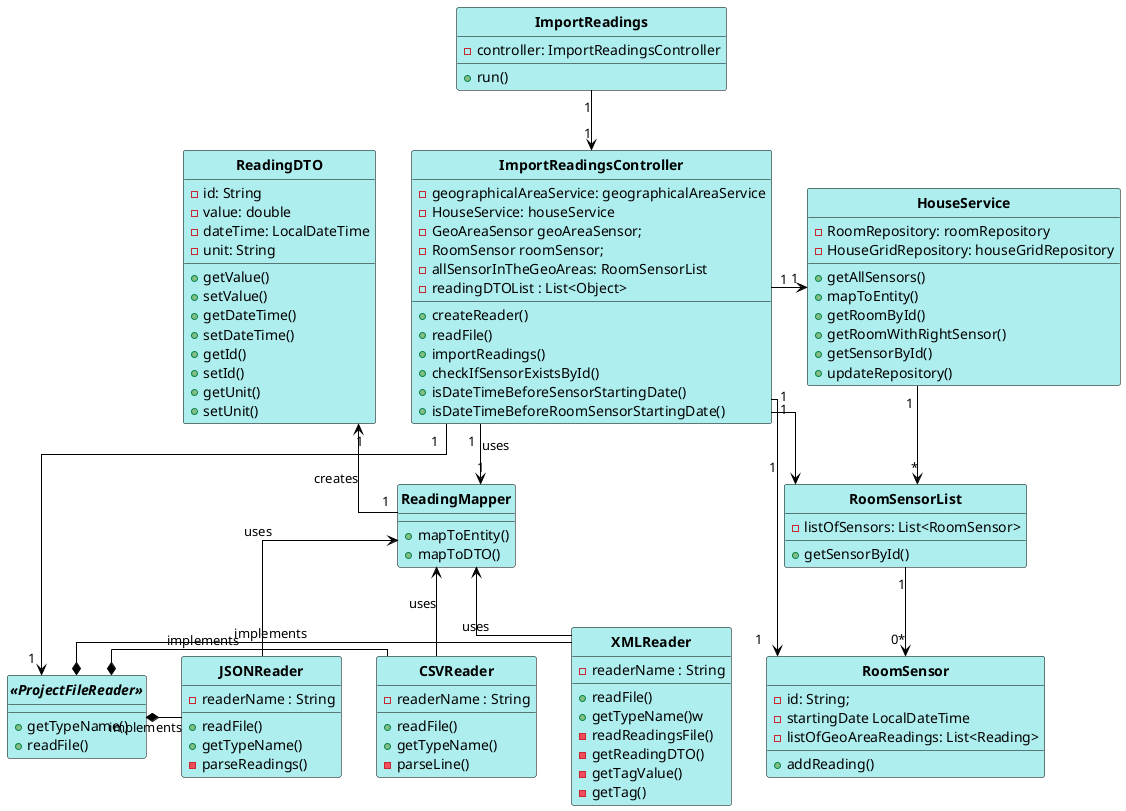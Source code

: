 @startuml
skinparam linetype ortho

skinparam class {
	BackgroundColor PaleTurquoise
	ArrowColor Black
	BorderColor Black
	FontStyle Bold
}

hide circle

ImportReadings "1" --> "1" ImportReadingsController
ImportReadingsController "1" -right-> "1" HouseService
ImportReadingsController "1" --> "1" ReadingMapper :uses
ImportReadingsController "1" -> "1" RoomSensorList
ImportReadingsController "1" -> "1" RoomSensor
ImportReadingsController "1" -> "1" "<<ProjectFileReader>>"
ReadingMapper "1" -up-> "1" ReadingDTO : creates
HouseService "1" -down-> "*" RoomSensorList
RoomSensorList "1" -down-> "0*" RoomSensor
XMLReader -left-* "<<ProjectFileReader>>" : implements
CSVReader -left-* "<<ProjectFileReader>>" : implements
JSONReader -left-* "<<ProjectFileReader>>" : implements
XMLReader -up-> ReadingMapper : uses
CSVReader -up-> ReadingMapper : uses
JSONReader -up-> ReadingMapper : uses

Class ImportReadings {
-controller: ImportReadingsController
+run()
}

Class ImportReadingsController {
-geographicalAreaService: geographicalAreaService
-HouseService: houseService
-GeoAreaSensor geoAreaSensor;
-RoomSensor roomSensor;
-allSensorInTheGeoAreas: RoomSensorList
-readingDTOList : List<Object>
+createReader()
+readFile()
+importReadings()
+checkIfSensorExistsById()
+isDateTimeBeforeSensorStartingDate()
+isDateTimeBeforeRoomSensorStartingDate()
}


Class XMLReader {
-readerName : String
+readFile()
+getTypeName()w
-readReadingsFile()
-getReadingDTO()
-getTagValue()
-getTag()
}

Class ReadingMapper {
+mapToEntity()
+mapToDTO()
}
Class CSVReader {
-readerName : String
+readFile()
+getTypeName()
-parseLine()
}

Class JSONReader {
-readerName : String
+readFile()
+getTypeName()
-parseReadings()
}

Class HouseService {
-RoomRepository: roomRepository
-HouseGridRepository: houseGridRepository
+getAllSensors()
+mapToEntity()
+getRoomById()
+getRoomWithRightSensor()
+getSensorById()
+updateRepository()
}

Class RoomSensorList {
-listOfSensors: List<RoomSensor>
+getSensorById()
}

Class RoomSensor {
-id: String;
-startingDate LocalDateTime
-listOfGeoAreaReadings: List<Reading>
+addReading()
}

Class ReadingDTO {
-id: String
-value: double
-dateTime: LocalDateTime
-unit: String
+getValue()
+setValue()
+getDateTime()
+setDateTime()
+getId()
+setId()
+getUnit()
+setUnit()
}


Interface "<<ProjectFileReader>>" {
+getTypeName()
+readFile()
}
@enduml
